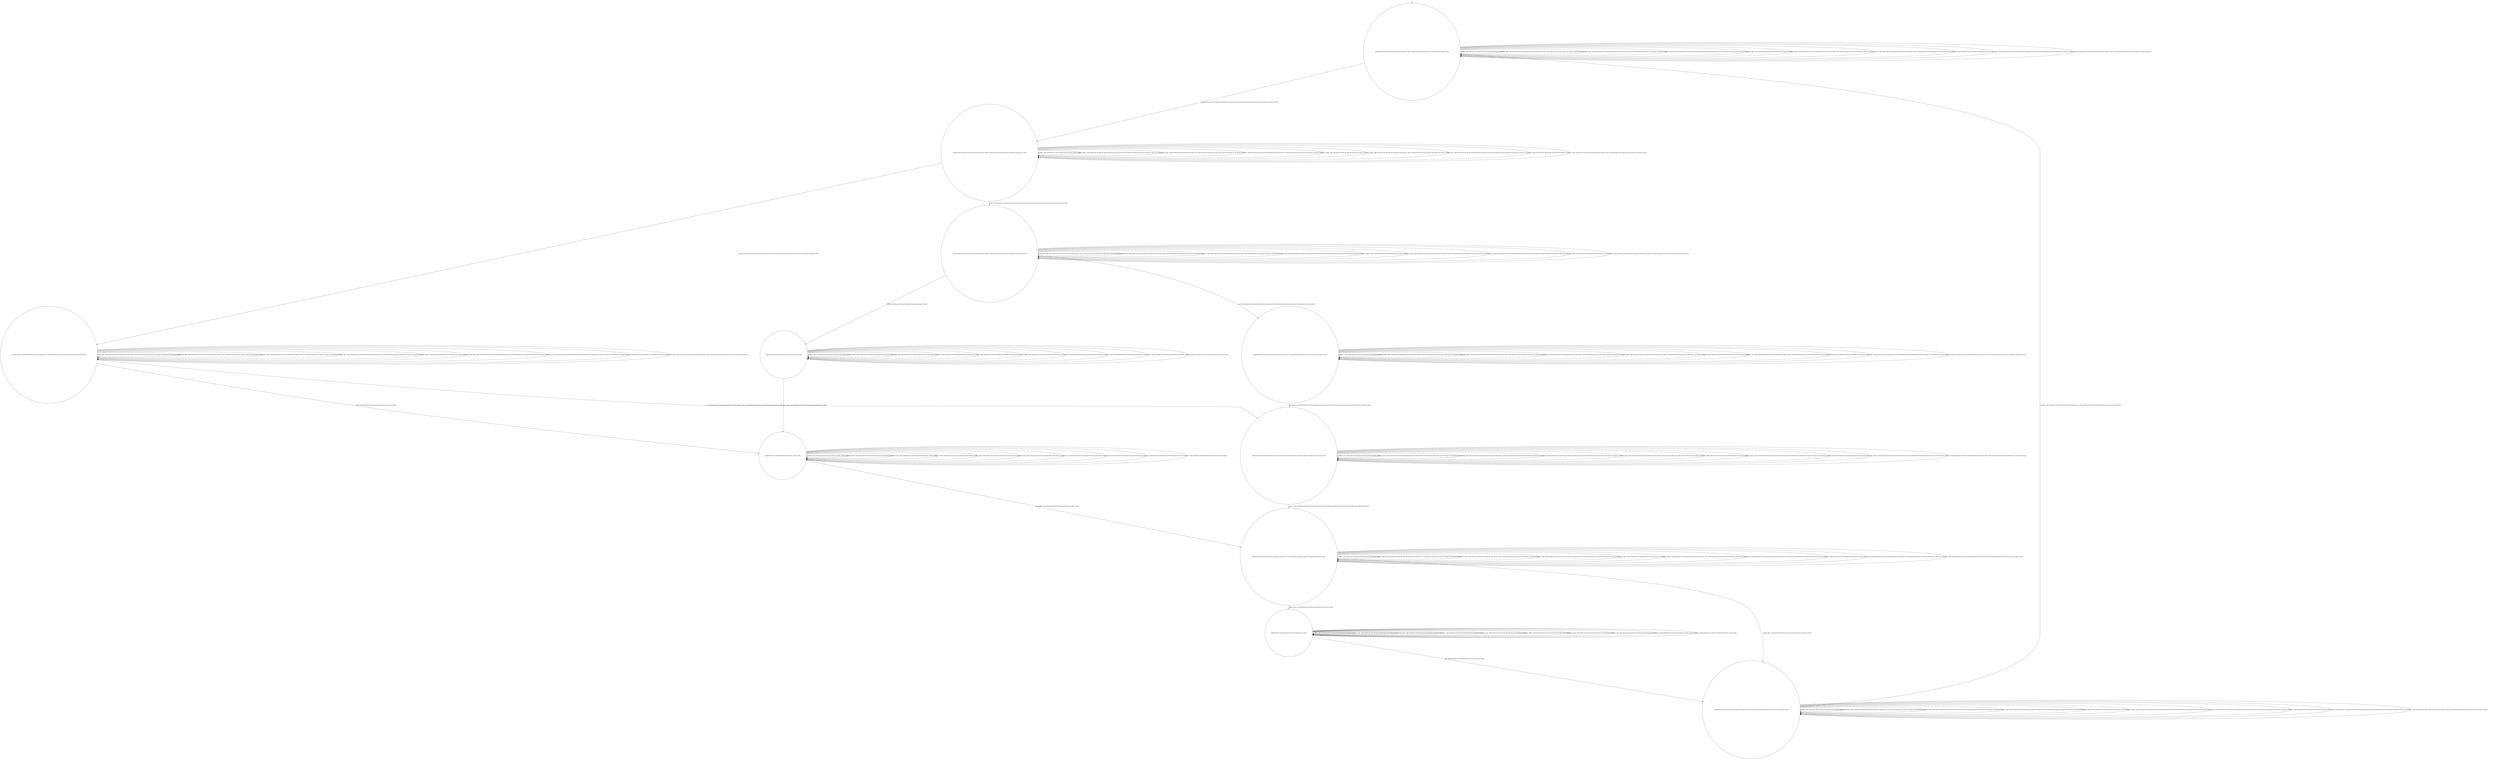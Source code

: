 digraph g {
	edge [lblstyle="above, sloped"];
	s0 [shape="circle" label="0@[((EUR and COF and TEA and TON and not DOL and not CAP) or (EUR and TEA and not DOL and not TON and not CAP and not COF))]"];
	s1 [shape="circle" label="1@[((EUR and COF and TEA and TON and not DOL and not CAP) or (EUR and TEA and not DOL and not TON and not CAP and not COF))]"];
	s2 [shape="circle" label="2@[((EUR and COF and TEA and TON and not DOL and not CAP) or (EUR and TEA and not DOL and not TON and not CAP and not COF))]"];
	s3 [shape="circle" label="3@[((EUR and COF and TEA and TON and not DOL and not CAP) or (EUR and TEA and not DOL and not TON and not CAP and not COF))]"];
	s4 [shape="circle" label="4@[((EUR and COF and TEA and TON and not DOL and not CAP))]"];
	s5 [shape="circle" label="5@[((EUR and COF and TEA and TON and not DOL and not CAP) or (EUR and TEA and not DOL and not TON and not CAP and not COF))]"];
	s6 [shape="circle" label="6@[((EUR and COF and TEA and TON and not DOL and not CAP))]"];
	s7 [shape="circle" label="7@[((EUR and COF and TEA and TON and not DOL and not CAP) or (EUR and TEA and not DOL and not TON and not CAP and not COF))]"];
	s8 [shape="circle" label="8@[((EUR and COF and TEA and TON and not DOL and not CAP) or (EUR and TEA and not DOL and not TON and not CAP and not COF))]"];
	s9 [shape="circle" label="9@[((EUR and COF and TEA and TON and not DOL and not CAP))]"];
	s10 [shape="circle" label="10@[((EUR and COF and TEA and TON and not DOL and not CAP) or (EUR and TEA and not DOL and not TON and not CAP and not COF))]"];
	s0 -> s0 [label="coffee / nok() [((EUR and COF and TEA and TON and not DOL and not CAP))]"];
	s0 -> s0 [label="cup_taken / nok() [((EUR and COF and TEA and TON and not DOL and not CAP) or (EUR and TEA and not DOL and not TON and not CAP and not COF))]"];
	s0 -> s0 [label="display_done / nok() [((EUR and COF and TEA and TON and not DOL and not CAP) or (EUR and TEA and not DOL and not TON and not CAP and not COF))]"];
	s0 -> s1 [label="euro / ok() [((EUR and COF and TEA and TON and not DOL and not CAP) or (EUR and TEA and not DOL and not TON and not CAP and not COF))]"];
	s0 -> s0 [label="no_sugar / nok() [((EUR and COF and TEA and TON and not DOL and not CAP) or (EUR and TEA and not DOL and not TON and not CAP and not COF))]"];
	s0 -> s0 [label="pour_coffee / nok() [((EUR and COF and TEA and TON and not DOL and not CAP))]"];
	s0 -> s0 [label="pour_sugar / nok() [((EUR and COF and TEA and TON and not DOL and not CAP) or (EUR and TEA and not DOL and not TON and not CAP and not COF))]"];
	s0 -> s0 [label="pour_tea / nok() [((EUR and COF and TEA and TON and not DOL and not CAP) or (EUR and TEA and not DOL and not TON and not CAP and not COF))]"];
	s0 -> s0 [label="ring / nok() [((EUR and COF and TEA and TON and not DOL and not CAP))]"];
	s0 -> s0 [label="sugar / nok() [((EUR and COF and TEA and TON and not DOL and not CAP) or (EUR and TEA and not DOL and not TON and not CAP and not COF))]"];
	s0 -> s0 [label="tea / nok() [((EUR and COF and TEA and TON and not DOL and not CAP) or (EUR and TEA and not DOL and not TON and not CAP and not COF))]"];
	s1 -> s1 [label="coffee / nok() [((EUR and COF and TEA and TON and not DOL and not CAP))]"];
	s1 -> s1 [label="cup_taken / nok() [((EUR and COF and TEA and TON and not DOL and not CAP) or (EUR and TEA and not DOL and not TON and not CAP and not COF))]"];
	s1 -> s1 [label="display_done / nok() [((EUR and COF and TEA and TON and not DOL and not CAP) or (EUR and TEA and not DOL and not TON and not CAP and not COF))]"];
	s1 -> s1 [label="euro / nok() [((EUR and COF and TEA and TON and not DOL and not CAP) or (EUR and TEA and not DOL and not TON and not CAP and not COF))]"];
	s1 -> s2 [label="no_sugar / ok() [((EUR and COF and TEA and TON and not DOL and not CAP) or (EUR and TEA and not DOL and not TON and not CAP and not COF))]"];
	s1 -> s1 [label="pour_coffee / nok() [((EUR and COF and TEA and TON and not DOL and not CAP))]"];
	s1 -> s1 [label="pour_sugar / nok() [((EUR and COF and TEA and TON and not DOL and not CAP) or (EUR and TEA and not DOL and not TON and not CAP and not COF))]"];
	s1 -> s1 [label="pour_tea / nok() [((EUR and COF and TEA and TON and not DOL and not CAP) or (EUR and TEA and not DOL and not TON and not CAP and not COF))]"];
	s1 -> s1 [label="ring / nok() [((EUR and COF and TEA and TON and not DOL and not CAP))]"];
	s1 -> s3 [label="sugar / ok() [((EUR and COF and TEA and TON and not DOL and not CAP) or (EUR and TEA and not DOL and not TON and not CAP and not COF))]"];
	s1 -> s1 [label="tea / nok() [((EUR and COF and TEA and TON and not DOL and not CAP) or (EUR and TEA and not DOL and not TON and not CAP and not COF))]"];
	s2 -> s6 [label="coffee / ok() [((EUR and COF and TEA and TON and not DOL and not CAP))]"];
	s2 -> s2 [label="cup_taken / nok() [((EUR and COF and TEA and TON and not DOL and not CAP) or (EUR and TEA and not DOL and not TON and not CAP and not COF))]"];
	s2 -> s2 [label="display_done / nok() [((EUR and COF and TEA and TON and not DOL and not CAP) or (EUR and TEA and not DOL and not TON and not CAP and not COF))]"];
	s2 -> s2 [label="euro / nok() [((EUR and COF and TEA and TON and not DOL and not CAP) or (EUR and TEA and not DOL and not TON and not CAP and not COF))]"];
	s2 -> s2 [label="no_sugar / nok() [((EUR and COF and TEA and TON and not DOL and not CAP) or (EUR and TEA and not DOL and not TON and not CAP and not COF))]"];
	s2 -> s2 [label="pour_coffee / nok() [((EUR and COF and TEA and TON and not DOL and not CAP))]"];
	s2 -> s2 [label="pour_sugar / nok() [((EUR and COF and TEA and TON and not DOL and not CAP) or (EUR and TEA and not DOL and not TON and not CAP and not COF))]"];
	s2 -> s2 [label="pour_tea / nok() [((EUR and COF and TEA and TON and not DOL and not CAP) or (EUR and TEA and not DOL and not TON and not CAP and not COF))]"];
	s2 -> s2 [label="ring / nok() [((EUR and COF and TEA and TON and not DOL and not CAP))]"];
	s2 -> s2 [label="sugar / void() [((EUR and COF and TEA and TON and not DOL and not CAP) or (EUR and TEA and not DOL and not TON and not CAP and not COF))]"];
	s2 -> s7 [label="tea / ok() [((EUR and COF and TEA and TON and not DOL and not CAP) or (EUR and TEA and not DOL and not TON and not CAP and not COF))]"];
	s3 -> s4 [label="coffee / ok() [((EUR and COF and TEA and TON and not DOL and not CAP))]"];
	s3 -> s3 [label="cup_taken / nok() [((EUR and COF and TEA and TON and not DOL and not CAP) or (EUR and TEA and not DOL and not TON and not CAP and not COF))]"];
	s3 -> s3 [label="display_done / nok() [((EUR and COF and TEA and TON and not DOL and not CAP) or (EUR and TEA and not DOL and not TON and not CAP and not COF))]"];
	s3 -> s3 [label="euro / nok() [((EUR and COF and TEA and TON and not DOL and not CAP) or (EUR and TEA and not DOL and not TON and not CAP and not COF))]"];
	s3 -> s3 [label="no_sugar / void() [((EUR and COF and TEA and TON and not DOL and not CAP) or (EUR and TEA and not DOL and not TON and not CAP and not COF))]"];
	s3 -> s3 [label="pour_coffee / nok() [((EUR and COF and TEA and TON and not DOL and not CAP))]"];
	s3 -> s3 [label="pour_sugar / nok() [((EUR and COF and TEA and TON and not DOL and not CAP) or (EUR and TEA and not DOL and not TON and not CAP and not COF))]"];
	s3 -> s3 [label="pour_tea / nok() [((EUR and COF and TEA and TON and not DOL and not CAP) or (EUR and TEA and not DOL and not TON and not CAP and not COF))]"];
	s3 -> s3 [label="ring / nok() [((EUR and COF and TEA and TON and not DOL and not CAP))]"];
	s3 -> s3 [label="sugar / nok() [((EUR and COF and TEA and TON and not DOL and not CAP) or (EUR and TEA and not DOL and not TON and not CAP and not COF))]"];
	s3 -> s5 [label="tea / ok() [((EUR and COF and TEA and TON and not DOL and not CAP) or (EUR and TEA and not DOL and not TON and not CAP and not COF))]"];
	s4 -> s4 [label="coffee / nok() [((EUR and COF and TEA and TON and not DOL and not CAP))]"];
	s4 -> s4 [label="cup_taken / nok() [((EUR and COF and TEA and TON and not DOL and not CAP))]"];
	s4 -> s4 [label="display_done / nok() [((EUR and COF and TEA and TON and not DOL and not CAP))]"];
	s4 -> s4 [label="euro / nok() [((EUR and COF and TEA and TON and not DOL and not CAP))]"];
	s4 -> s4 [label="no_sugar / nok() [((EUR and COF and TEA and TON and not DOL and not CAP))]"];
	s4 -> s4 [label="pour_coffee / nok() [((EUR and COF and TEA and TON and not DOL and not CAP))]"];
	s4 -> s6 [label="pour_sugar / ok() [((EUR and COF and TEA and TON and not DOL and not CAP))]"];
	s4 -> s4 [label="pour_tea / nok() [((EUR and COF and TEA and TON and not DOL and not CAP))]"];
	s4 -> s4 [label="ring / nok() [((EUR and COF and TEA and TON and not DOL and not CAP))]"];
	s4 -> s4 [label="sugar / nok() [((EUR and COF and TEA and TON and not DOL and not CAP))]"];
	s4 -> s4 [label="tea / void() [((EUR and COF and TEA and TON and not DOL and not CAP))]"];
	s5 -> s5 [label="coffee / void() [((EUR and COF and TEA and TON and not DOL and not CAP))]"];
	s5 -> s5 [label="cup_taken / nok() [((EUR and COF and TEA and TON and not DOL and not CAP) or (EUR and TEA and not DOL and not TON and not CAP and not COF))]"];
	s5 -> s5 [label="display_done / nok() [((EUR and COF and TEA and TON and not DOL and not CAP) or (EUR and TEA and not DOL and not TON and not CAP and not COF))]"];
	s5 -> s5 [label="euro / nok() [((EUR and COF and TEA and TON and not DOL and not CAP) or (EUR and TEA and not DOL and not TON and not CAP and not COF))]"];
	s5 -> s5 [label="no_sugar / nok() [((EUR and COF and TEA and TON and not DOL and not CAP) or (EUR and TEA and not DOL and not TON and not CAP and not COF))]"];
	s5 -> s5 [label="pour_coffee / nok() [((EUR and COF and TEA and TON and not DOL and not CAP))]"];
	s5 -> s7 [label="pour_sugar / ok() [((EUR and COF and TEA and TON and not DOL and not CAP) or (EUR and TEA and not DOL and not TON and not CAP and not COF))]"];
	s5 -> s5 [label="pour_tea / nok() [((EUR and COF and TEA and TON and not DOL and not CAP) or (EUR and TEA and not DOL and not TON and not CAP and not COF))]"];
	s5 -> s5 [label="ring / nok() [((EUR and COF and TEA and TON and not DOL and not CAP))]"];
	s5 -> s5 [label="sugar / nok() [((EUR and COF and TEA and TON and not DOL and not CAP) or (EUR and TEA and not DOL and not TON and not CAP and not COF))]"];
	s5 -> s5 [label="tea / nok() [((EUR and COF and TEA and TON and not DOL and not CAP) or (EUR and TEA and not DOL and not TON and not CAP and not COF))]"];
	s6 -> s6 [label="coffee / nok() [((EUR and COF and TEA and TON and not DOL and not CAP))]"];
	s6 -> s6 [label="cup_taken / nok() [((EUR and COF and TEA and TON and not DOL and not CAP))]"];
	s6 -> s6 [label="display_done / nok() [((EUR and COF and TEA and TON and not DOL and not CAP))]"];
	s6 -> s6 [label="euro / nok() [((EUR and COF and TEA and TON and not DOL and not CAP))]"];
	s6 -> s6 [label="no_sugar / nok() [((EUR and COF and TEA and TON and not DOL and not CAP))]"];
	s6 -> s8 [label="pour_coffee / ok() [((EUR and COF and TEA and TON and not DOL and not CAP))]"];
	s6 -> s6 [label="pour_sugar / nok() [((EUR and COF and TEA and TON and not DOL and not CAP))]"];
	s6 -> s6 [label="pour_tea / nok() [((EUR and COF and TEA and TON and not DOL and not CAP))]"];
	s6 -> s6 [label="ring / nok() [((EUR and COF and TEA and TON and not DOL and not CAP))]"];
	s6 -> s6 [label="sugar / nok() [((EUR and COF and TEA and TON and not DOL and not CAP))]"];
	s6 -> s6 [label="tea / void() [((EUR and COF and TEA and TON and not DOL and not CAP))]"];
	s7 -> s7 [label="coffee / void() [((EUR and COF and TEA and TON and not DOL and not CAP))]"];
	s7 -> s7 [label="cup_taken / nok() [((EUR and COF and TEA and TON and not DOL and not CAP) or (EUR and TEA and not DOL and not TON and not CAP and not COF))]"];
	s7 -> s7 [label="display_done / nok() [((EUR and COF and TEA and TON and not DOL and not CAP) or (EUR and TEA and not DOL and not TON and not CAP and not COF))]"];
	s7 -> s7 [label="euro / nok() [((EUR and COF and TEA and TON and not DOL and not CAP) or (EUR and TEA and not DOL and not TON and not CAP and not COF))]"];
	s7 -> s7 [label="no_sugar / nok() [((EUR and COF and TEA and TON and not DOL and not CAP) or (EUR and TEA and not DOL and not TON and not CAP and not COF))]"];
	s7 -> s7 [label="pour_coffee / nok() [((EUR and COF and TEA and TON and not DOL and not CAP))]"];
	s7 -> s7 [label="pour_sugar / nok() [((EUR and COF and TEA and TON and not DOL and not CAP) or (EUR and TEA and not DOL and not TON and not CAP and not COF))]"];
	s7 -> s8 [label="pour_tea / ok() [((EUR and COF and TEA and TON and not DOL and not CAP) or (EUR and TEA and not DOL and not TON and not CAP and not COF))]"];
	s7 -> s7 [label="ring / nok() [((EUR and COF and TEA and TON and not DOL and not CAP))]"];
	s7 -> s7 [label="sugar / nok() [((EUR and COF and TEA and TON and not DOL and not CAP) or (EUR and TEA and not DOL and not TON and not CAP and not COF))]"];
	s7 -> s7 [label="tea / nok() [((EUR and COF and TEA and TON and not DOL and not CAP) or (EUR and TEA and not DOL and not TON and not CAP and not COF))]"];
	s8 -> s8 [label="coffee / nok() [((EUR and COF and TEA and TON and not DOL and not CAP))]"];
	s8 -> s8 [label="cup_taken / nok() [((EUR and COF and TEA and TON and not DOL and not CAP) or (EUR and TEA and not DOL and not TON and not CAP and not COF))]"];
	s8 -> s10 [label="display_done / ok() [((EUR and TEA and not DOL and not TON and not CAP and not COF))]"];
	s8 -> s9 [label="display_done / ok() [((EUR and COF and TEA and TON and not DOL and not CAP))]"];
	s8 -> s8 [label="euro / nok() [((EUR and COF and TEA and TON and not DOL and not CAP) or (EUR and TEA and not DOL and not TON and not CAP and not COF))]"];
	s8 -> s8 [label="no_sugar / nok() [((EUR and COF and TEA and TON and not DOL and not CAP) or (EUR and TEA and not DOL and not TON and not CAP and not COF))]"];
	s8 -> s8 [label="pour_coffee / nok() [((EUR and COF and TEA and TON and not DOL and not CAP))]"];
	s8 -> s8 [label="pour_sugar / nok() [((EUR and COF and TEA and TON and not DOL and not CAP) or (EUR and TEA and not DOL and not TON and not CAP and not COF))]"];
	s8 -> s8 [label="pour_tea / nok() [((EUR and COF and TEA and TON and not DOL and not CAP) or (EUR and TEA and not DOL and not TON and not CAP and not COF))]"];
	s8 -> s8 [label="ring / nok() [((EUR and COF and TEA and TON and not DOL and not CAP))]"];
	s8 -> s8 [label="sugar / nok() [((EUR and COF and TEA and TON and not DOL and not CAP) or (EUR and TEA and not DOL and not TON and not CAP and not COF))]"];
	s8 -> s8 [label="tea / nok() [((EUR and COF and TEA and TON and not DOL and not CAP) or (EUR and TEA and not DOL and not TON and not CAP and not COF))]"];
	s9 -> s9 [label="coffee / nok() [((EUR and COF and TEA and TON and not DOL and not CAP))]"];
	s9 -> s9 [label="cup_taken / nok() [((EUR and COF and TEA and TON and not DOL and not CAP))]"];
	s9 -> s9 [label="display_done / nok() [((EUR and COF and TEA and TON and not DOL and not CAP))]"];
	s9 -> s9 [label="euro / nok() [((EUR and COF and TEA and TON and not DOL and not CAP))]"];
	s9 -> s9 [label="no_sugar / nok() [((EUR and COF and TEA and TON and not DOL and not CAP))]"];
	s9 -> s9 [label="pour_coffee / nok() [((EUR and COF and TEA and TON and not DOL and not CAP))]"];
	s9 -> s9 [label="pour_sugar / nok() [((EUR and COF and TEA and TON and not DOL and not CAP))]"];
	s9 -> s9 [label="pour_tea / nok() [((EUR and COF and TEA and TON and not DOL and not CAP))]"];
	s9 -> s10 [label="ring / ok() [((EUR and COF and TEA and TON and not DOL and not CAP))]"];
	s9 -> s9 [label="sugar / nok() [((EUR and COF and TEA and TON and not DOL and not CAP))]"];
	s9 -> s9 [label="tea / nok() [((EUR and COF and TEA and TON and not DOL and not CAP))]"];
	s10 -> s10 [label="coffee / nok() [((EUR and COF and TEA and TON and not DOL and not CAP))]"];
	s10 -> s0 [label="cup_taken / ok() [((EUR and COF and TEA and TON and not DOL and not CAP) or (EUR and TEA and not DOL and not TON and not CAP and not COF))]"];
	s10 -> s10 [label="display_done / nok() [((EUR and COF and TEA and TON and not DOL and not CAP) or (EUR and TEA and not DOL and not TON and not CAP and not COF))]"];
	s10 -> s10 [label="euro / nok() [((EUR and COF and TEA and TON and not DOL and not CAP) or (EUR and TEA and not DOL and not TON and not CAP and not COF))]"];
	s10 -> s10 [label="no_sugar / nok() [((EUR and COF and TEA and TON and not DOL and not CAP) or (EUR and TEA and not DOL and not TON and not CAP and not COF))]"];
	s10 -> s10 [label="pour_coffee / nok() [((EUR and COF and TEA and TON and not DOL and not CAP))]"];
	s10 -> s10 [label="pour_sugar / nok() [((EUR and COF and TEA and TON and not DOL and not CAP) or (EUR and TEA and not DOL and not TON and not CAP and not COF))]"];
	s10 -> s10 [label="pour_tea / nok() [((EUR and COF and TEA and TON and not DOL and not CAP) or (EUR and TEA and not DOL and not TON and not CAP and not COF))]"];
	s10 -> s10 [label="ring / nok() [((EUR and COF and TEA and TON and not DOL and not CAP))]"];
	s10 -> s10 [label="sugar / nok() [((EUR and COF and TEA and TON and not DOL and not CAP) or (EUR and TEA and not DOL and not TON and not CAP and not COF))]"];
	s10 -> s10 [label="tea / nok() [((EUR and COF and TEA and TON and not DOL and not CAP) or (EUR and TEA and not DOL and not TON and not CAP and not COF))]"];
	__start0 [label="" shape="none" width="0" height="0"];
	__start0 -> s0;
}